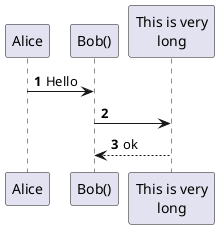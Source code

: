 @startuml
'https://plantuml.com/sequence-diagram

autonumber

Alice->"Bob()":Hello
"Bob()"->Long as "This is very\nlong"
Long --> "Bob()":ok
@enduml